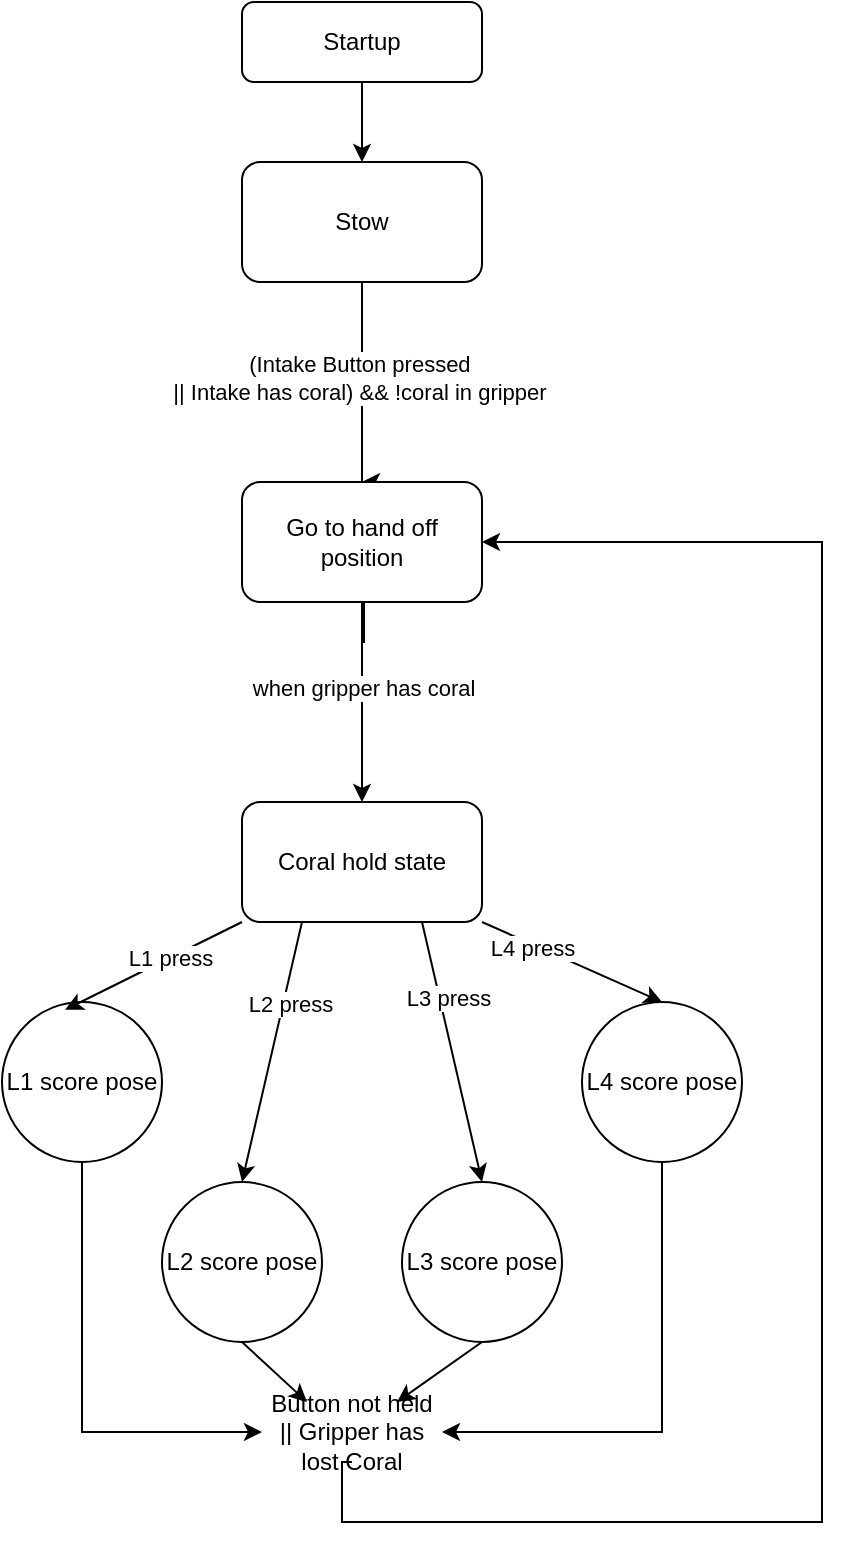 <mxfile version="26.0.6">
  <diagram name="Page-1" id="edf60f1a-56cd-e834-aa8a-f176f3a09ee4">
    <mxGraphModel dx="1050" dy="603" grid="1" gridSize="10" guides="1" tooltips="1" connect="1" arrows="1" fold="1" page="1" pageScale="1" pageWidth="1100" pageHeight="850" background="none" math="0" shadow="0">
      <root>
        <mxCell id="0" />
        <mxCell id="1" parent="0" />
        <mxCell id="ulhDEr6FYpgwj0N8rCp5-8" style="edgeStyle=orthogonalEdgeStyle;rounded=0;orthogonalLoop=1;jettySize=auto;html=1;exitX=0.5;exitY=1;exitDx=0;exitDy=0;entryX=0.5;entryY=0;entryDx=0;entryDy=0;" parent="1" source="ulhDEr6FYpgwj0N8rCp5-3" target="ulhDEr6FYpgwj0N8rCp5-11" edge="1">
          <mxGeometry relative="1" as="geometry">
            <mxPoint x="520" y="460" as="targetPoint" />
            <Array as="points">
              <mxPoint x="520" y="410" />
              <mxPoint x="521" y="410" />
            </Array>
          </mxGeometry>
        </mxCell>
        <mxCell id="ulhDEr6FYpgwj0N8rCp5-10" value="(Intake Button pressed&amp;nbsp;&lt;div&gt;|| Intake has coral) &amp;amp;&amp;amp; !coral in gripper&amp;nbsp;&lt;/div&gt;" style="edgeLabel;html=1;align=center;verticalAlign=middle;resizable=0;points=[];" parent="ulhDEr6FYpgwj0N8rCp5-8" vertex="1" connectable="0">
          <mxGeometry x="-0.236" y="2" relative="1" as="geometry">
            <mxPoint x="-2" y="-52" as="offset" />
          </mxGeometry>
        </mxCell>
        <mxCell id="ulhDEr6FYpgwj0N8rCp5-3" value="Stow" style="whiteSpace=wrap;html=1;rounded=1;" parent="1" vertex="1">
          <mxGeometry x="460" y="170" width="120" height="60" as="geometry" />
        </mxCell>
        <mxCell id="ulhDEr6FYpgwj0N8rCp5-7" style="edgeStyle=orthogonalEdgeStyle;rounded=0;orthogonalLoop=1;jettySize=auto;html=1;exitX=0.5;exitY=1;exitDx=0;exitDy=0;entryX=0.5;entryY=0;entryDx=0;entryDy=0;" parent="1" source="ulhDEr6FYpgwj0N8rCp5-6" target="ulhDEr6FYpgwj0N8rCp5-3" edge="1">
          <mxGeometry relative="1" as="geometry" />
        </mxCell>
        <mxCell id="ulhDEr6FYpgwj0N8rCp5-6" value="Startup" style="whiteSpace=wrap;html=1;rounded=1;" parent="1" vertex="1">
          <mxGeometry x="460" y="90" width="120" height="40" as="geometry" />
        </mxCell>
        <mxCell id="ulhDEr6FYpgwj0N8rCp5-14" style="edgeStyle=orthogonalEdgeStyle;rounded=0;orthogonalLoop=1;jettySize=auto;html=1;exitX=0.5;exitY=1;exitDx=0;exitDy=0;" parent="1" source="ulhDEr6FYpgwj0N8rCp5-11" target="ulhDEr6FYpgwj0N8rCp5-13" edge="1">
          <mxGeometry relative="1" as="geometry" />
        </mxCell>
        <mxCell id="ulhDEr6FYpgwj0N8rCp5-15" value="&amp;nbsp;&lt;span style=&quot;background-color: light-dark(#ffffff, var(--ge-dark-color, #121212)); color: light-dark(rgb(0, 0, 0), rgb(255, 255, 255));&quot;&gt;when gripper has coral&lt;/span&gt;" style="edgeLabel;html=1;align=center;verticalAlign=middle;resizable=0;points=[];" parent="ulhDEr6FYpgwj0N8rCp5-14" vertex="1" connectable="0">
          <mxGeometry x="-0.153" y="-1" relative="1" as="geometry">
            <mxPoint as="offset" />
          </mxGeometry>
        </mxCell>
        <mxCell id="ulhDEr6FYpgwj0N8rCp5-11" value="Go to hand off position" style="rounded=1;whiteSpace=wrap;html=1;" parent="1" vertex="1">
          <mxGeometry x="460" y="330" width="120" height="60" as="geometry" />
        </mxCell>
        <mxCell id="ulhDEr6FYpgwj0N8rCp5-40" style="rounded=0;orthogonalLoop=1;jettySize=auto;html=1;exitX=1;exitY=1;exitDx=0;exitDy=0;entryX=0.5;entryY=0;entryDx=0;entryDy=0;" parent="1" source="ulhDEr6FYpgwj0N8rCp5-13" target="ulhDEr6FYpgwj0N8rCp5-38" edge="1">
          <mxGeometry relative="1" as="geometry" />
        </mxCell>
        <mxCell id="ulhDEr6FYpgwj0N8rCp5-46" value="L4 press" style="edgeLabel;html=1;align=center;verticalAlign=middle;resizable=0;points=[];" parent="ulhDEr6FYpgwj0N8rCp5-40" vertex="1" connectable="0">
          <mxGeometry x="-0.43" y="-1" relative="1" as="geometry">
            <mxPoint as="offset" />
          </mxGeometry>
        </mxCell>
        <mxCell id="ulhDEr6FYpgwj0N8rCp5-41" style="rounded=0;orthogonalLoop=1;jettySize=auto;html=1;exitX=0.25;exitY=1;exitDx=0;exitDy=0;entryX=0.5;entryY=0;entryDx=0;entryDy=0;" parent="1" source="ulhDEr6FYpgwj0N8rCp5-13" target="ulhDEr6FYpgwj0N8rCp5-36" edge="1">
          <mxGeometry relative="1" as="geometry" />
        </mxCell>
        <mxCell id="ulhDEr6FYpgwj0N8rCp5-44" value="L2 press" style="edgeLabel;html=1;align=center;verticalAlign=middle;resizable=0;points=[];" parent="ulhDEr6FYpgwj0N8rCp5-41" vertex="1" connectable="0">
          <mxGeometry x="-0.393" y="3" relative="1" as="geometry">
            <mxPoint y="1" as="offset" />
          </mxGeometry>
        </mxCell>
        <mxCell id="ulhDEr6FYpgwj0N8rCp5-42" style="rounded=0;orthogonalLoop=1;jettySize=auto;html=1;exitX=0.75;exitY=1;exitDx=0;exitDy=0;entryX=0.5;entryY=0;entryDx=0;entryDy=0;" parent="1" source="ulhDEr6FYpgwj0N8rCp5-13" target="ulhDEr6FYpgwj0N8rCp5-37" edge="1">
          <mxGeometry relative="1" as="geometry" />
        </mxCell>
        <mxCell id="ulhDEr6FYpgwj0N8rCp5-45" value="L3 press" style="edgeLabel;html=1;align=center;verticalAlign=middle;resizable=0;points=[];" parent="ulhDEr6FYpgwj0N8rCp5-42" vertex="1" connectable="0">
          <mxGeometry x="-0.398" y="4" relative="1" as="geometry">
            <mxPoint as="offset" />
          </mxGeometry>
        </mxCell>
        <mxCell id="ulhDEr6FYpgwj0N8rCp5-13" value="Coral hold state" style="rounded=1;whiteSpace=wrap;html=1;" parent="1" vertex="1">
          <mxGeometry x="460" y="490" width="120" height="60" as="geometry" />
        </mxCell>
        <mxCell id="ulhDEr6FYpgwj0N8rCp5-48" style="rounded=0;orthogonalLoop=1;jettySize=auto;html=1;exitX=0.5;exitY=1;exitDx=0;exitDy=0;entryX=0;entryY=0.5;entryDx=0;entryDy=0;edgeStyle=orthogonalEdgeStyle;" parent="1" source="ulhDEr6FYpgwj0N8rCp5-35" target="ulhDEr6FYpgwj0N8rCp5-47" edge="1">
          <mxGeometry relative="1" as="geometry" />
        </mxCell>
        <mxCell id="ulhDEr6FYpgwj0N8rCp5-35" value="L1 score pose" style="ellipse;whiteSpace=wrap;html=1;aspect=fixed;" parent="1" vertex="1">
          <mxGeometry x="340" y="590" width="80" height="80" as="geometry" />
        </mxCell>
        <mxCell id="ulhDEr6FYpgwj0N8rCp5-49" style="rounded=0;orthogonalLoop=1;jettySize=auto;html=1;exitX=0.5;exitY=1;exitDx=0;exitDy=0;entryX=0.25;entryY=0;entryDx=0;entryDy=0;" parent="1" source="ulhDEr6FYpgwj0N8rCp5-36" target="ulhDEr6FYpgwj0N8rCp5-47" edge="1">
          <mxGeometry relative="1" as="geometry" />
        </mxCell>
        <mxCell id="ulhDEr6FYpgwj0N8rCp5-36" value="L2 score pose" style="ellipse;whiteSpace=wrap;html=1;aspect=fixed;" parent="1" vertex="1">
          <mxGeometry x="420" y="680" width="80" height="80" as="geometry" />
        </mxCell>
        <mxCell id="ulhDEr6FYpgwj0N8rCp5-50" style="rounded=0;orthogonalLoop=1;jettySize=auto;html=1;exitX=0.5;exitY=1;exitDx=0;exitDy=0;entryX=0.75;entryY=0;entryDx=0;entryDy=0;" parent="1" source="ulhDEr6FYpgwj0N8rCp5-37" target="ulhDEr6FYpgwj0N8rCp5-47" edge="1">
          <mxGeometry relative="1" as="geometry" />
        </mxCell>
        <mxCell id="ulhDEr6FYpgwj0N8rCp5-37" value="L3 score pose" style="ellipse;whiteSpace=wrap;html=1;aspect=fixed;" parent="1" vertex="1">
          <mxGeometry x="540" y="680" width="80" height="80" as="geometry" />
        </mxCell>
        <mxCell id="ulhDEr6FYpgwj0N8rCp5-51" style="edgeStyle=orthogonalEdgeStyle;rounded=0;orthogonalLoop=1;jettySize=auto;html=1;exitX=0.5;exitY=1;exitDx=0;exitDy=0;entryX=1;entryY=0.5;entryDx=0;entryDy=0;" parent="1" source="ulhDEr6FYpgwj0N8rCp5-38" target="ulhDEr6FYpgwj0N8rCp5-47" edge="1">
          <mxGeometry relative="1" as="geometry" />
        </mxCell>
        <mxCell id="ulhDEr6FYpgwj0N8rCp5-38" value="L4 score pose" style="ellipse;whiteSpace=wrap;html=1;aspect=fixed;" parent="1" vertex="1">
          <mxGeometry x="630" y="590" width="80" height="80" as="geometry" />
        </mxCell>
        <mxCell id="ulhDEr6FYpgwj0N8rCp5-39" style="rounded=0;orthogonalLoop=1;jettySize=auto;html=1;exitX=0;exitY=1;exitDx=0;exitDy=0;entryX=0.395;entryY=0.048;entryDx=0;entryDy=0;entryPerimeter=0;" parent="1" source="ulhDEr6FYpgwj0N8rCp5-13" target="ulhDEr6FYpgwj0N8rCp5-35" edge="1">
          <mxGeometry relative="1" as="geometry" />
        </mxCell>
        <mxCell id="ulhDEr6FYpgwj0N8rCp5-43" value="L1 press" style="edgeLabel;html=1;align=center;verticalAlign=middle;resizable=0;points=[];" parent="ulhDEr6FYpgwj0N8rCp5-39" vertex="1" connectable="0">
          <mxGeometry x="-0.186" relative="1" as="geometry">
            <mxPoint as="offset" />
          </mxGeometry>
        </mxCell>
        <mxCell id="ulhDEr6FYpgwj0N8rCp5-52" style="edgeStyle=orthogonalEdgeStyle;rounded=0;orthogonalLoop=1;jettySize=auto;html=1;exitX=0.5;exitY=1;exitDx=0;exitDy=0;entryX=1;entryY=0.5;entryDx=0;entryDy=0;" parent="1" source="ulhDEr6FYpgwj0N8rCp5-47" target="ulhDEr6FYpgwj0N8rCp5-11" edge="1">
          <mxGeometry relative="1" as="geometry">
            <Array as="points">
              <mxPoint x="510" y="850" />
              <mxPoint x="750" y="850" />
              <mxPoint x="750" y="360" />
            </Array>
          </mxGeometry>
        </mxCell>
        <mxCell id="ulhDEr6FYpgwj0N8rCp5-47" value="Button not held || Gripper has lost Coral" style="text;html=1;align=center;verticalAlign=middle;whiteSpace=wrap;rounded=0;" parent="1" vertex="1">
          <mxGeometry x="470" y="790" width="90" height="30" as="geometry" />
        </mxCell>
      </root>
    </mxGraphModel>
  </diagram>
</mxfile>
